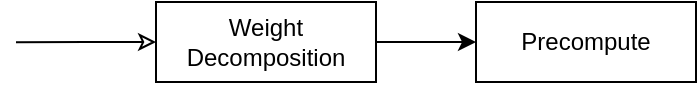 <mxfile version="26.1.0">
  <diagram name="第 1 页" id="VH_rKD5s51sGw98ud1Et">
    <mxGraphModel dx="811" dy="395" grid="1" gridSize="10" guides="1" tooltips="1" connect="1" arrows="1" fold="1" page="1" pageScale="1" pageWidth="827" pageHeight="1169" math="0" shadow="0">
      <root>
        <mxCell id="0" />
        <mxCell id="1" parent="0" />
        <mxCell id="5G6cpnaW76N7grAXLHWP-3" value="" style="edgeStyle=orthogonalEdgeStyle;rounded=0;orthogonalLoop=1;jettySize=auto;html=1;" edge="1" parent="1" source="5G6cpnaW76N7grAXLHWP-1" target="5G6cpnaW76N7grAXLHWP-2">
          <mxGeometry relative="1" as="geometry" />
        </mxCell>
        <mxCell id="5G6cpnaW76N7grAXLHWP-4" style="edgeStyle=orthogonalEdgeStyle;rounded=0;orthogonalLoop=1;jettySize=auto;html=1;exitX=0;exitY=0.5;exitDx=0;exitDy=0;startArrow=classic;startFill=0;endArrow=none;" edge="1" parent="1" source="5G6cpnaW76N7grAXLHWP-1">
          <mxGeometry relative="1" as="geometry">
            <mxPoint x="50" y="370.143" as="targetPoint" />
          </mxGeometry>
        </mxCell>
        <mxCell id="5G6cpnaW76N7grAXLHWP-1" value="Weight Decomposition" style="rounded=0;whiteSpace=wrap;html=1;" vertex="1" parent="1">
          <mxGeometry x="120" y="350" width="110" height="40" as="geometry" />
        </mxCell>
        <mxCell id="5G6cpnaW76N7grAXLHWP-2" value="Precompute" style="rounded=0;whiteSpace=wrap;html=1;" vertex="1" parent="1">
          <mxGeometry x="280" y="350" width="110" height="40" as="geometry" />
        </mxCell>
      </root>
    </mxGraphModel>
  </diagram>
</mxfile>
